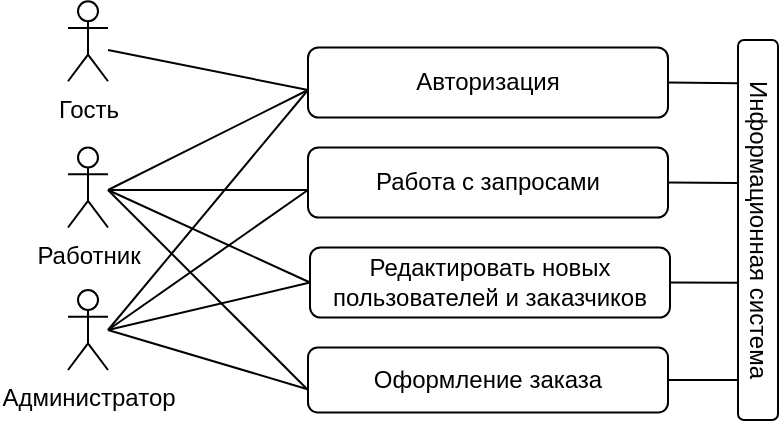 <mxfile version="13.7.9" type="device"><diagram id="jgB7bUzQIqgYyNoMoin8" name="Страница 1"><mxGraphModel dx="517" dy="384" grid="1" gridSize="10" guides="1" tooltips="1" connect="1" arrows="1" fold="1" page="1" pageScale="1" pageWidth="827" pageHeight="1169" math="0" shadow="0"><root><mxCell id="0"/><mxCell id="1" parent="0"/><mxCell id="RoGSobHBCNmM7P-cAUhk-1" value="Администратор" style="shape=umlActor;verticalLabelPosition=bottom;verticalAlign=top;html=1;outlineConnect=0;" parent="1" vertex="1"><mxGeometry x="140" y="250" width="20" height="40" as="geometry"/></mxCell><mxCell id="RoGSobHBCNmM7P-cAUhk-4" value="Гость" style="shape=umlActor;verticalLabelPosition=bottom;verticalAlign=top;html=1;outlineConnect=0;" parent="1" vertex="1"><mxGeometry x="140" y="105.63" width="20" height="40" as="geometry"/></mxCell><mxCell id="RoGSobHBCNmM7P-cAUhk-5" value="Работник" style="shape=umlActor;verticalLabelPosition=bottom;verticalAlign=top;html=1;outlineConnect=0;" parent="1" vertex="1"><mxGeometry x="140" y="178.75" width="20" height="40" as="geometry"/></mxCell><mxCell id="RoGSobHBCNmM7P-cAUhk-6" value="Авторизация" style="rounded=1;whiteSpace=wrap;html=1;" parent="1" vertex="1"><mxGeometry x="260" y="128.75" width="180" height="35" as="geometry"/></mxCell><mxCell id="RoGSobHBCNmM7P-cAUhk-7" value="Работа с запросами" style="rounded=1;whiteSpace=wrap;html=1;" parent="1" vertex="1"><mxGeometry x="260" y="178.75" width="180" height="35" as="geometry"/></mxCell><mxCell id="RoGSobHBCNmM7P-cAUhk-8" value="Редактировать новых пользователей и заказчиков" style="rounded=1;whiteSpace=wrap;html=1;" parent="1" vertex="1"><mxGeometry x="261" y="228.75" width="180" height="35" as="geometry"/></mxCell><mxCell id="RoGSobHBCNmM7P-cAUhk-9" value="Оформление заказа" style="rounded=1;whiteSpace=wrap;html=1;" parent="1" vertex="1"><mxGeometry x="260" y="278.75" width="180" height="32.5" as="geometry"/></mxCell><mxCell id="RoGSobHBCNmM7P-cAUhk-11" value="" style="endArrow=none;html=1;entryX=0.001;entryY=0.645;entryDx=0;entryDy=0;entryPerimeter=0;" parent="1" target="RoGSobHBCNmM7P-cAUhk-9" edge="1"><mxGeometry width="50" height="50" relative="1" as="geometry"><mxPoint x="160" y="270" as="sourcePoint"/><mxPoint x="230" y="300" as="targetPoint"/></mxGeometry></mxCell><mxCell id="RoGSobHBCNmM7P-cAUhk-12" value="" style="endArrow=none;html=1;entryX=0;entryY=0.5;entryDx=0;entryDy=0;" parent="1" target="RoGSobHBCNmM7P-cAUhk-8" edge="1"><mxGeometry width="50" height="50" relative="1" as="geometry"><mxPoint x="160" y="270" as="sourcePoint"/><mxPoint x="250" y="250" as="targetPoint"/></mxGeometry></mxCell><mxCell id="RoGSobHBCNmM7P-cAUhk-13" value="" style="endArrow=none;html=1;" parent="1" edge="1"><mxGeometry width="50" height="50" relative="1" as="geometry"><mxPoint x="160" y="270" as="sourcePoint"/><mxPoint x="260" y="200" as="targetPoint"/></mxGeometry></mxCell><mxCell id="RoGSobHBCNmM7P-cAUhk-14" value="" style="endArrow=none;html=1;" parent="1" edge="1"><mxGeometry width="50" height="50" relative="1" as="geometry"><mxPoint x="160" y="270" as="sourcePoint"/><mxPoint x="260" y="150" as="targetPoint"/></mxGeometry></mxCell><mxCell id="RoGSobHBCNmM7P-cAUhk-18" value="" style="endArrow=none;html=1;" parent="1" edge="1"><mxGeometry width="50" height="50" relative="1" as="geometry"><mxPoint x="160" y="130" as="sourcePoint"/><mxPoint x="260" y="150" as="targetPoint"/></mxGeometry></mxCell><mxCell id="RoGSobHBCNmM7P-cAUhk-21" value="Информационная система" style="rounded=1;whiteSpace=wrap;html=1;rotation=90;" parent="1" vertex="1"><mxGeometry x="390" y="210" width="190" height="20" as="geometry"/></mxCell><mxCell id="RoGSobHBCNmM7P-cAUhk-22" value="" style="endArrow=none;html=1;entryX=1;entryY=0.5;entryDx=0;entryDy=0;exitX=0.114;exitY=0.981;exitDx=0;exitDy=0;exitPerimeter=0;" parent="1" source="RoGSobHBCNmM7P-cAUhk-21" target="RoGSobHBCNmM7P-cAUhk-6" edge="1"><mxGeometry width="50" height="50" relative="1" as="geometry"><mxPoint x="350" y="280" as="sourcePoint"/><mxPoint x="400" y="230" as="targetPoint"/></mxGeometry></mxCell><mxCell id="RoGSobHBCNmM7P-cAUhk-23" value="" style="endArrow=none;html=1;entryX=1;entryY=0.5;entryDx=0;entryDy=0;exitX=0.639;exitY=1.02;exitDx=0;exitDy=0;exitPerimeter=0;" parent="1" source="RoGSobHBCNmM7P-cAUhk-21" target="RoGSobHBCNmM7P-cAUhk-8" edge="1"><mxGeometry width="50" height="50" relative="1" as="geometry"><mxPoint x="470" y="246" as="sourcePoint"/><mxPoint x="400" y="230" as="targetPoint"/></mxGeometry></mxCell><mxCell id="RoGSobHBCNmM7P-cAUhk-24" value="" style="endArrow=none;html=1;entryX=1;entryY=0.5;entryDx=0;entryDy=0;exitX=0.376;exitY=1.001;exitDx=0;exitDy=0;exitPerimeter=0;" parent="1" source="RoGSobHBCNmM7P-cAUhk-21" target="RoGSobHBCNmM7P-cAUhk-7" edge="1"><mxGeometry width="50" height="50" relative="1" as="geometry"><mxPoint x="475" y="196" as="sourcePoint"/><mxPoint x="400" y="230" as="targetPoint"/></mxGeometry></mxCell><mxCell id="RoGSobHBCNmM7P-cAUhk-25" value="" style="endArrow=none;html=1;entryX=1;entryY=0.5;entryDx=0;entryDy=0;exitX=0.895;exitY=1.01;exitDx=0;exitDy=0;exitPerimeter=0;" parent="1" source="RoGSobHBCNmM7P-cAUhk-21" target="RoGSobHBCNmM7P-cAUhk-9" edge="1"><mxGeometry width="50" height="50" relative="1" as="geometry"><mxPoint x="470" y="295" as="sourcePoint"/><mxPoint x="340" y="220" as="targetPoint"/></mxGeometry></mxCell><mxCell id="bL1KmqUYApqkrj_T4XV2-2" value="" style="endArrow=none;html=1;" parent="1" edge="1"><mxGeometry width="50" height="50" relative="1" as="geometry"><mxPoint x="260" y="150" as="sourcePoint"/><mxPoint x="160" y="200" as="targetPoint"/></mxGeometry></mxCell><mxCell id="bL1KmqUYApqkrj_T4XV2-3" value="" style="endArrow=none;html=1;" parent="1" edge="1"><mxGeometry width="50" height="50" relative="1" as="geometry"><mxPoint x="160" y="200" as="sourcePoint"/><mxPoint x="260" y="200" as="targetPoint"/></mxGeometry></mxCell><mxCell id="bL1KmqUYApqkrj_T4XV2-4" value="" style="endArrow=none;html=1;entryX=0;entryY=0.5;entryDx=0;entryDy=0;" parent="1" target="RoGSobHBCNmM7P-cAUhk-8" edge="1"><mxGeometry width="50" height="50" relative="1" as="geometry"><mxPoint x="160" y="200" as="sourcePoint"/><mxPoint x="300" y="200" as="targetPoint"/></mxGeometry></mxCell><mxCell id="bL1KmqUYApqkrj_T4XV2-5" value="" style="endArrow=none;html=1;" parent="1" edge="1"><mxGeometry width="50" height="50" relative="1" as="geometry"><mxPoint x="160" y="200" as="sourcePoint"/><mxPoint x="260" y="300" as="targetPoint"/></mxGeometry></mxCell></root></mxGraphModel></diagram></mxfile>